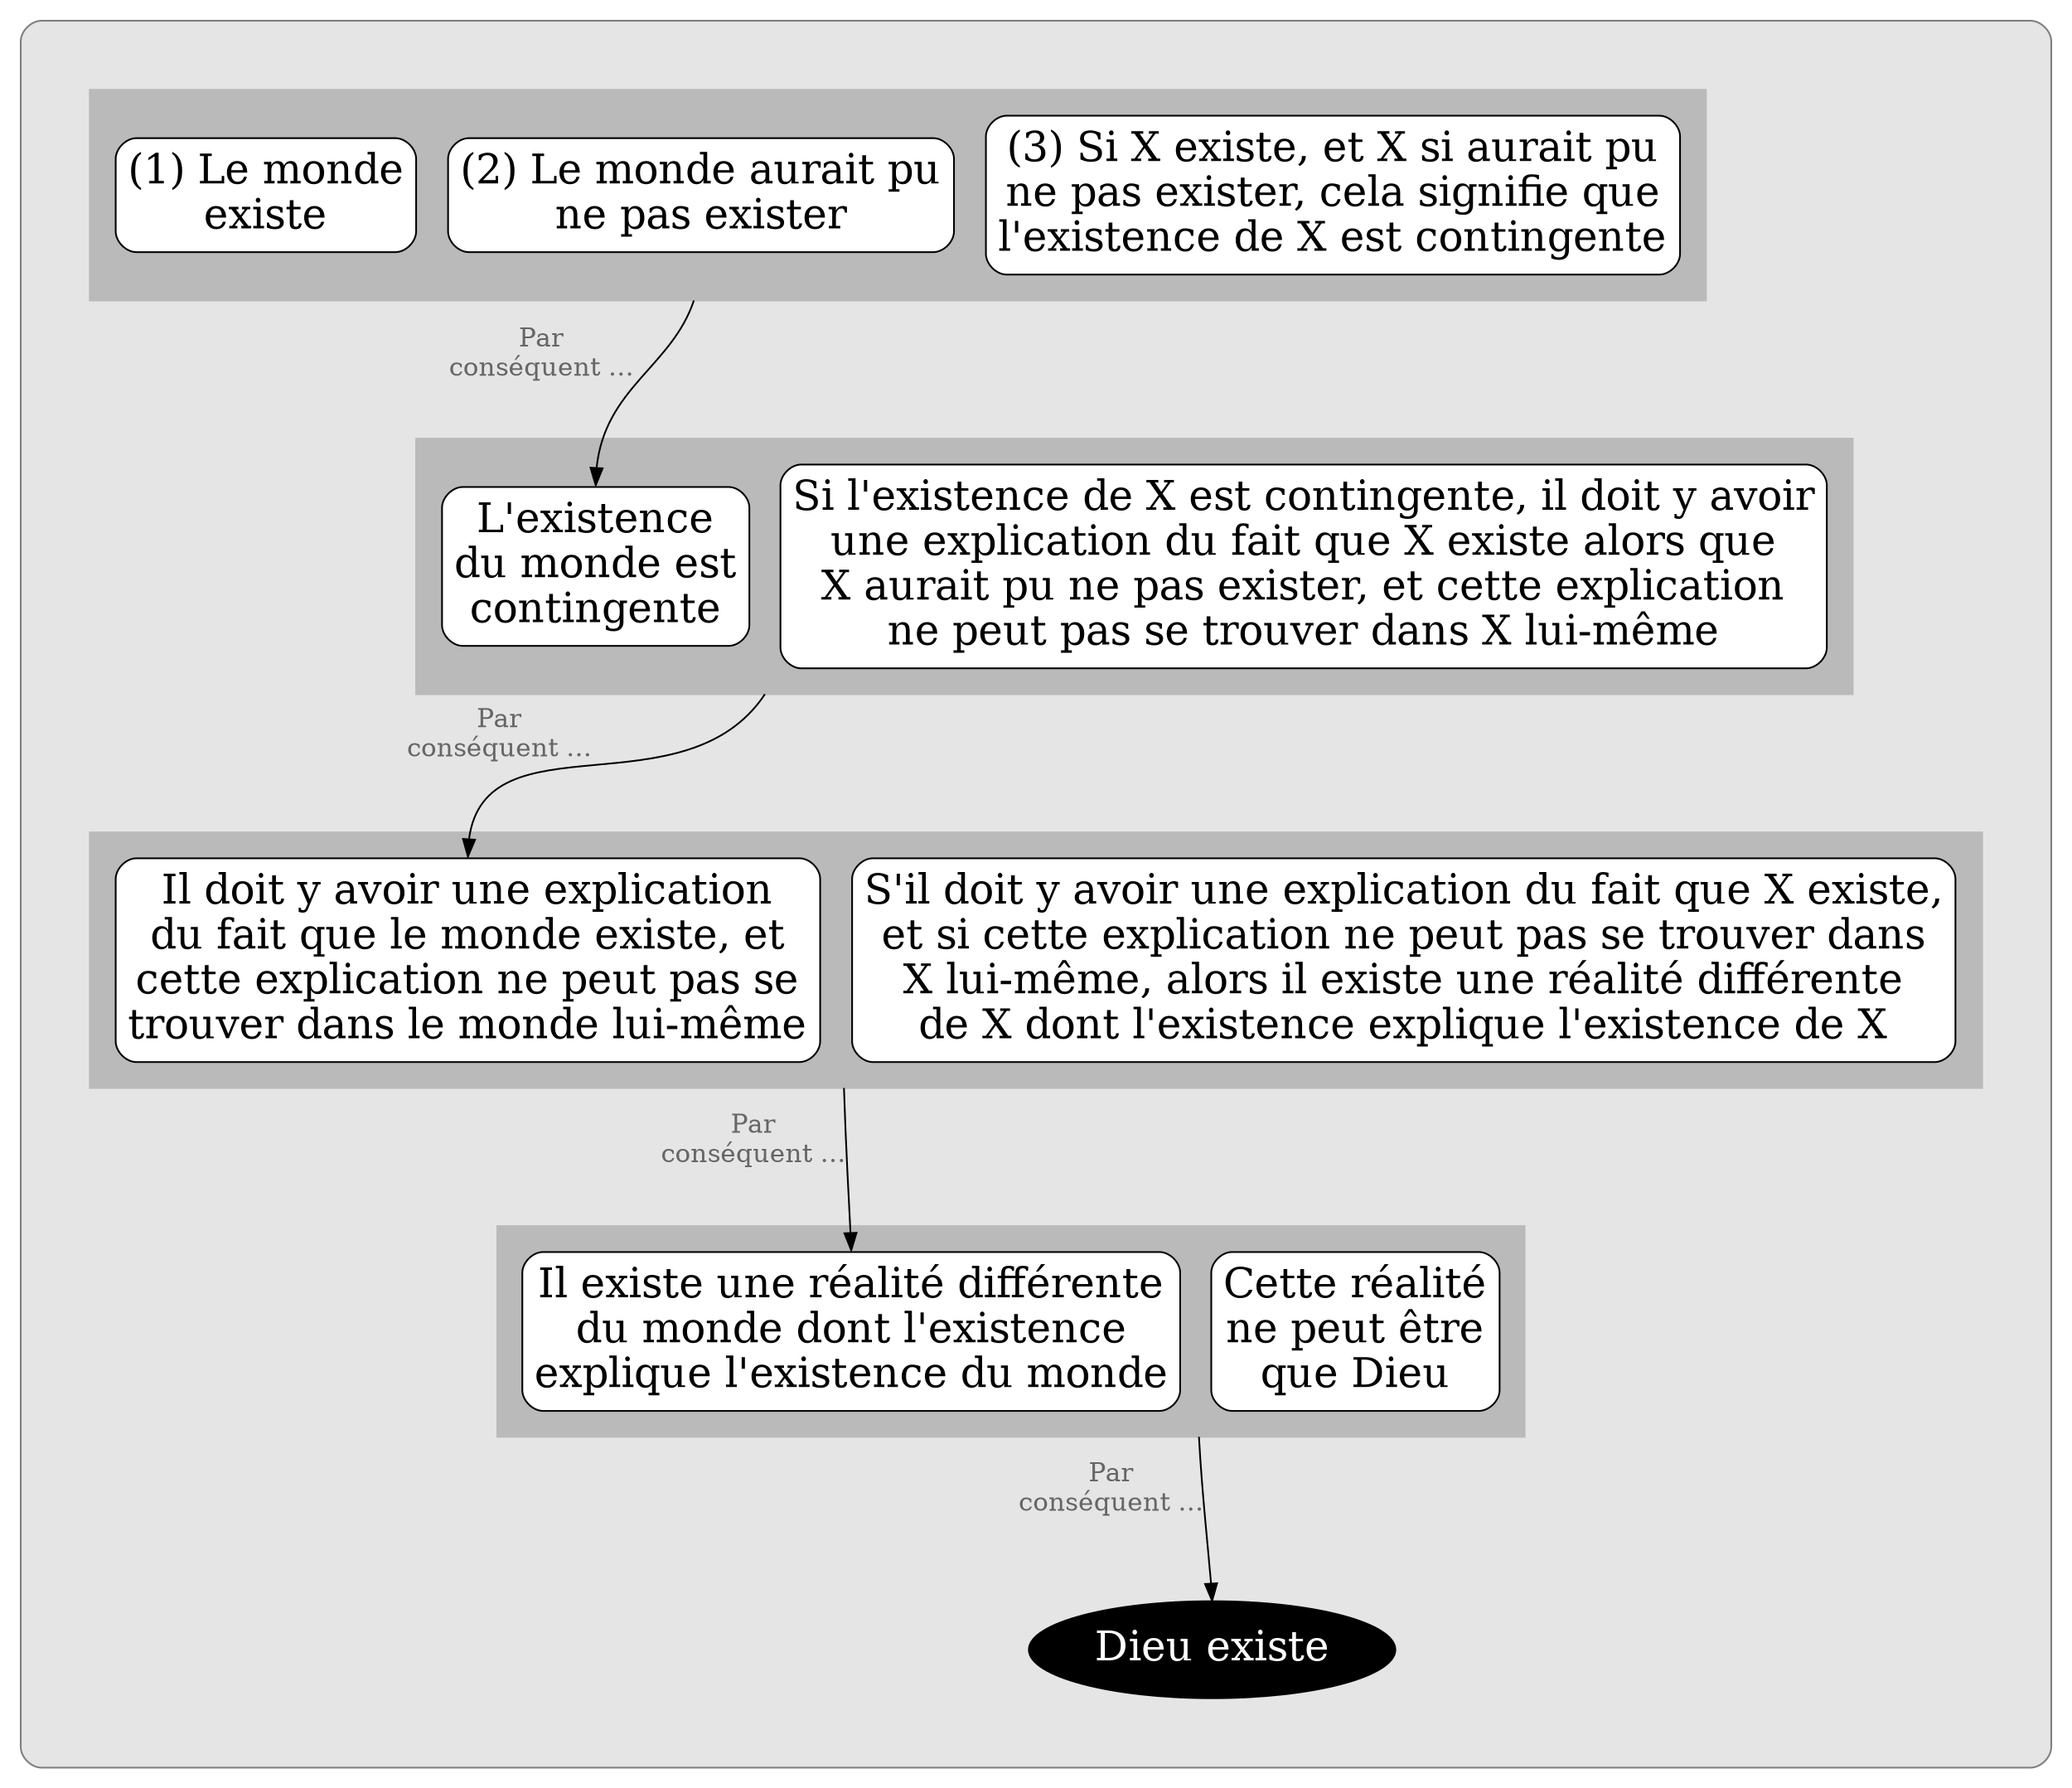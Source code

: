 digraph G {
splines=true
newrank=true
compound=true


node[color=red3, style="rounded, filled", shape="box", fillcolor=white, penwidth=1, fontcolor=black, fontsize=16, margin=0.1]


node[shape=box, fillcolor=white, style="filled,rounded", color=black, fontsize=24, penwidth=1,fontcolor=black, margin=0.1]
edge[minlen=2,color=red3, penwidth=0.8, arrowsize=0.8, label=" Mais …", fontcolor=red4,fontsize=12]
//{rank=same;o1->p1[dir=back]}


subgraph cluster_0 {
bgcolor=grey90
style=rounded
color=grey50
margin=40



node[shape=box, fillcolor=white, style="filled,rounded", color=black]
edge[label="",xlabel="Par
conséquent …",fontcolor=grey40;fontsize=15,minlen=3,color=black,penwidth=1, arrowsize=1]



subgraph cluster_1 {
style="box"
margin=15
bgcolor=grey73
color=grey73

p1[label="(1) Le monde
existe"]
p2[label="(2) Le monde aurait pu
ne pas exister"]
p3[label="(3) Si X existe, et X si aurait pu
ne pas exister, cela signifie que
l'existence de X est contingente"]
}


{rank=same;p1->p2->p3[style=invis,xlabel="",minlen=1]}

//p2:s->p3:n[ltail=cluster_1]
//p2:w->p3:n[ltail=cluster_1]
//p3[label="(3) Lemme 1"]

p2:s->p4:n[ltail=cluster_1]

subgraph cluster_2 {
style="box"
margin=15
bgcolor=grey73
color=grey73
p4[label="L'existence
du monde est
contingente"]

p5[label="Si l'existence de X est contingente, il doit y avoir
une explication du fait que X existe alors que
X aurait pu ne pas exister, et cette explication
ne peut pas se trouver dans X lui-même"]
}
{rank=same;p4->p5[style=invis,xlabel="",minlen=1]}

p5:w->p6:n[ltail=cluster_2]


subgraph cluster_3 {
style="box"
margin=15
bgcolor=grey73
color=grey73
p6[label="Il doit y avoir une explication
du fait que le monde existe, et
cette explication ne peut pas se
trouver dans le monde lui-même"]

p7[label="S'il doit y avoir une explication du fait que X existe,
et si cette explication ne peut pas se trouver dans
X lui-même, alors il existe une réalité différente
de X dont l'existence explique l'existence de X"]
}
{rank=same;p6->p7[style=invis,xlabel="",minlen=1]}

p7:w->p8:n[ltail=cluster_3]


subgraph cluster_4 {
style="box"
margin=15
bgcolor=grey73
color=grey73
p8[label="Il existe une réalité différente
du monde dont l'existence
explique l'existence du monde"]
p9[label="Cette réalité
ne peut être
que Dieu"]
}
{rank=same;p8->p9[style=invis,xlabel="",minlen=1]}

p9:w->C:n[ltail=cluster_4]

C[label="Dieu existe",fillcolor=black, fontcolor=white, color=black, shape=ellipse]


}

node[color=red3, style="rounded, filled", shape="box", fillcolor=white, penwidth=1, fontcolor=black, fontsize=16, margin=0.1]

//{rank=same;p4->o2}

}
